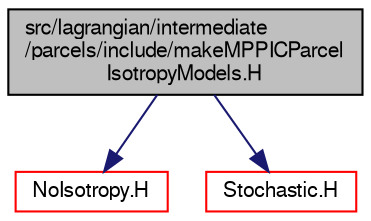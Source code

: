 digraph "src/lagrangian/intermediate/parcels/include/makeMPPICParcelIsotropyModels.H"
{
  bgcolor="transparent";
  edge [fontname="FreeSans",fontsize="10",labelfontname="FreeSans",labelfontsize="10"];
  node [fontname="FreeSans",fontsize="10",shape=record];
  Node0 [label="src/lagrangian/intermediate\l/parcels/include/makeMPPICParcel\lIsotropyModels.H",height=0.2,width=0.4,color="black", fillcolor="grey75", style="filled", fontcolor="black"];
  Node0 -> Node1 [color="midnightblue",fontsize="10",style="solid",fontname="FreeSans"];
  Node1 [label="NoIsotropy.H",height=0.2,width=0.4,color="red",URL="$a06089.html"];
  Node0 -> Node89 [color="midnightblue",fontsize="10",style="solid",fontname="FreeSans"];
  Node89 [label="Stochastic.H",height=0.2,width=0.4,color="red",URL="$a06095.html"];
}
